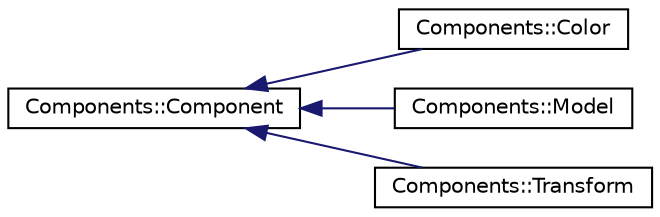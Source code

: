 digraph "Graphical Class Hierarchy"
{
  edge [fontname="Helvetica",fontsize="10",labelfontname="Helvetica",labelfontsize="10"];
  node [fontname="Helvetica",fontsize="10",shape=record];
  rankdir="LR";
  Node0 [label="Components::Component",height=0.2,width=0.4,color="black", fillcolor="white", style="filled",URL="$class_components_1_1_component.html",tooltip="Abstract class used for various implementations Abstract class used to describe properties of an enti..."];
  Node0 -> Node1 [dir="back",color="midnightblue",fontsize="10",style="solid",fontname="Helvetica"];
  Node1 [label="Components::Color",height=0.2,width=0.4,color="black", fillcolor="white", style="filled",URL="$class_components_1_1_color.html",tooltip="Simple handler for storing color information. "];
  Node0 -> Node2 [dir="back",color="midnightblue",fontsize="10",style="solid",fontname="Helvetica"];
  Node2 [label="Components::Model",height=0.2,width=0.4,color="black", fillcolor="white", style="filled",URL="$class_components_1_1_model.html",tooltip="Handles vertex data and rendering Once instanciated with vertex data, it loads the GPU buffer and ren..."];
  Node0 -> Node3 [dir="back",color="midnightblue",fontsize="10",style="solid",fontname="Helvetica"];
  Node3 [label="Components::Transform",height=0.2,width=0.4,color="black", fillcolor="white", style="filled",URL="$class_components_1_1_transform.html"];
}
